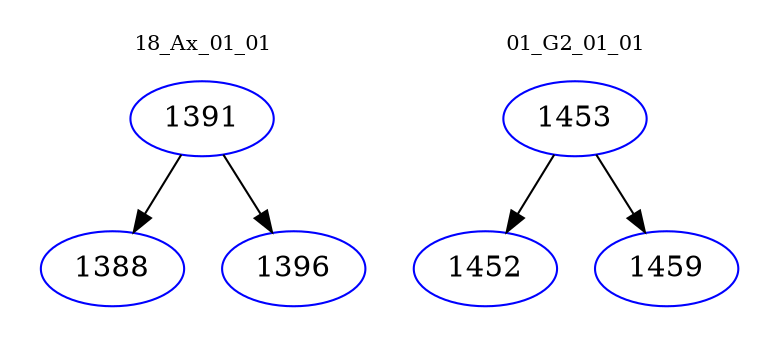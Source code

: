 digraph{
subgraph cluster_0 {
color = white
label = "18_Ax_01_01";
fontsize=10;
T0_1391 [label="1391", color="blue"]
T0_1391 -> T0_1388 [color="black"]
T0_1388 [label="1388", color="blue"]
T0_1391 -> T0_1396 [color="black"]
T0_1396 [label="1396", color="blue"]
}
subgraph cluster_1 {
color = white
label = "01_G2_01_01";
fontsize=10;
T1_1453 [label="1453", color="blue"]
T1_1453 -> T1_1452 [color="black"]
T1_1452 [label="1452", color="blue"]
T1_1453 -> T1_1459 [color="black"]
T1_1459 [label="1459", color="blue"]
}
}

